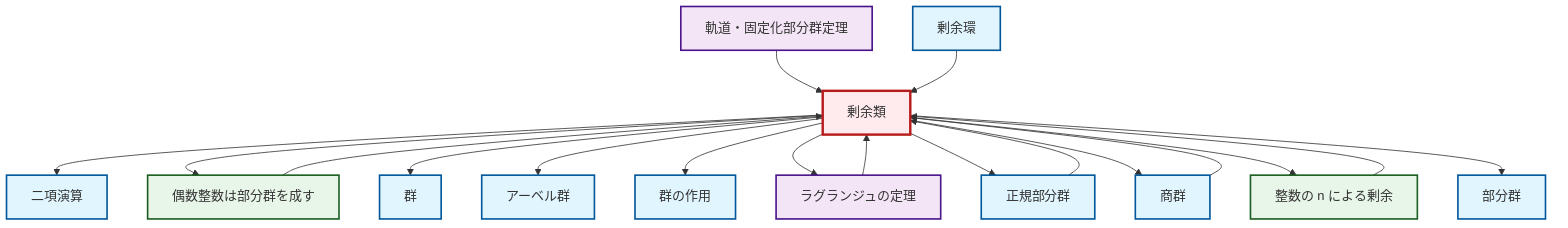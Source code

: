 graph TD
    classDef definition fill:#e1f5fe,stroke:#01579b,stroke-width:2px
    classDef theorem fill:#f3e5f5,stroke:#4a148c,stroke-width:2px
    classDef axiom fill:#fff3e0,stroke:#e65100,stroke-width:2px
    classDef example fill:#e8f5e9,stroke:#1b5e20,stroke-width:2px
    classDef current fill:#ffebee,stroke:#b71c1c,stroke-width:3px
    thm-orbit-stabilizer["軌道・固定化部分群定理"]:::theorem
    ex-even-integers-subgroup["偶数整数は部分群を成す"]:::example
    ex-quotient-integers-mod-n["整数の n による剰余"]:::example
    def-abelian-group["アーベル群"]:::definition
    def-normal-subgroup["正規部分群"]:::definition
    def-group-action["群の作用"]:::definition
    def-group["群"]:::definition
    def-quotient-group["商群"]:::definition
    thm-lagrange["ラグランジュの定理"]:::theorem
    def-subgroup["部分群"]:::definition
    def-quotient-ring["剰余環"]:::definition
    def-coset["剰余類"]:::definition
    def-binary-operation["二項演算"]:::definition
    def-coset --> def-binary-operation
    def-coset --> ex-even-integers-subgroup
    thm-orbit-stabilizer --> def-coset
    ex-quotient-integers-mod-n --> def-coset
    def-coset --> def-group
    def-coset --> def-abelian-group
    def-coset --> def-group-action
    def-coset --> thm-lagrange
    def-quotient-ring --> def-coset
    ex-even-integers-subgroup --> def-coset
    thm-lagrange --> def-coset
    def-coset --> def-normal-subgroup
    def-coset --> def-quotient-group
    def-normal-subgroup --> def-coset
    def-quotient-group --> def-coset
    def-coset --> ex-quotient-integers-mod-n
    def-coset --> def-subgroup
    class def-coset current